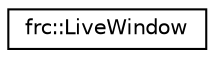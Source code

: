digraph "Graphical Class Hierarchy"
{
  edge [fontname="Helvetica",fontsize="10",labelfontname="Helvetica",labelfontsize="10"];
  node [fontname="Helvetica",fontsize="10",shape=record];
  rankdir="LR";
  Node1 [label="frc::LiveWindow",height=0.2,width=0.4,color="black", fillcolor="white", style="filled",URL="$classfrc_1_1LiveWindow.html",tooltip="The LiveWindow class is the public interface for putting sensors and actuators on the LiveWindow..."];
}
